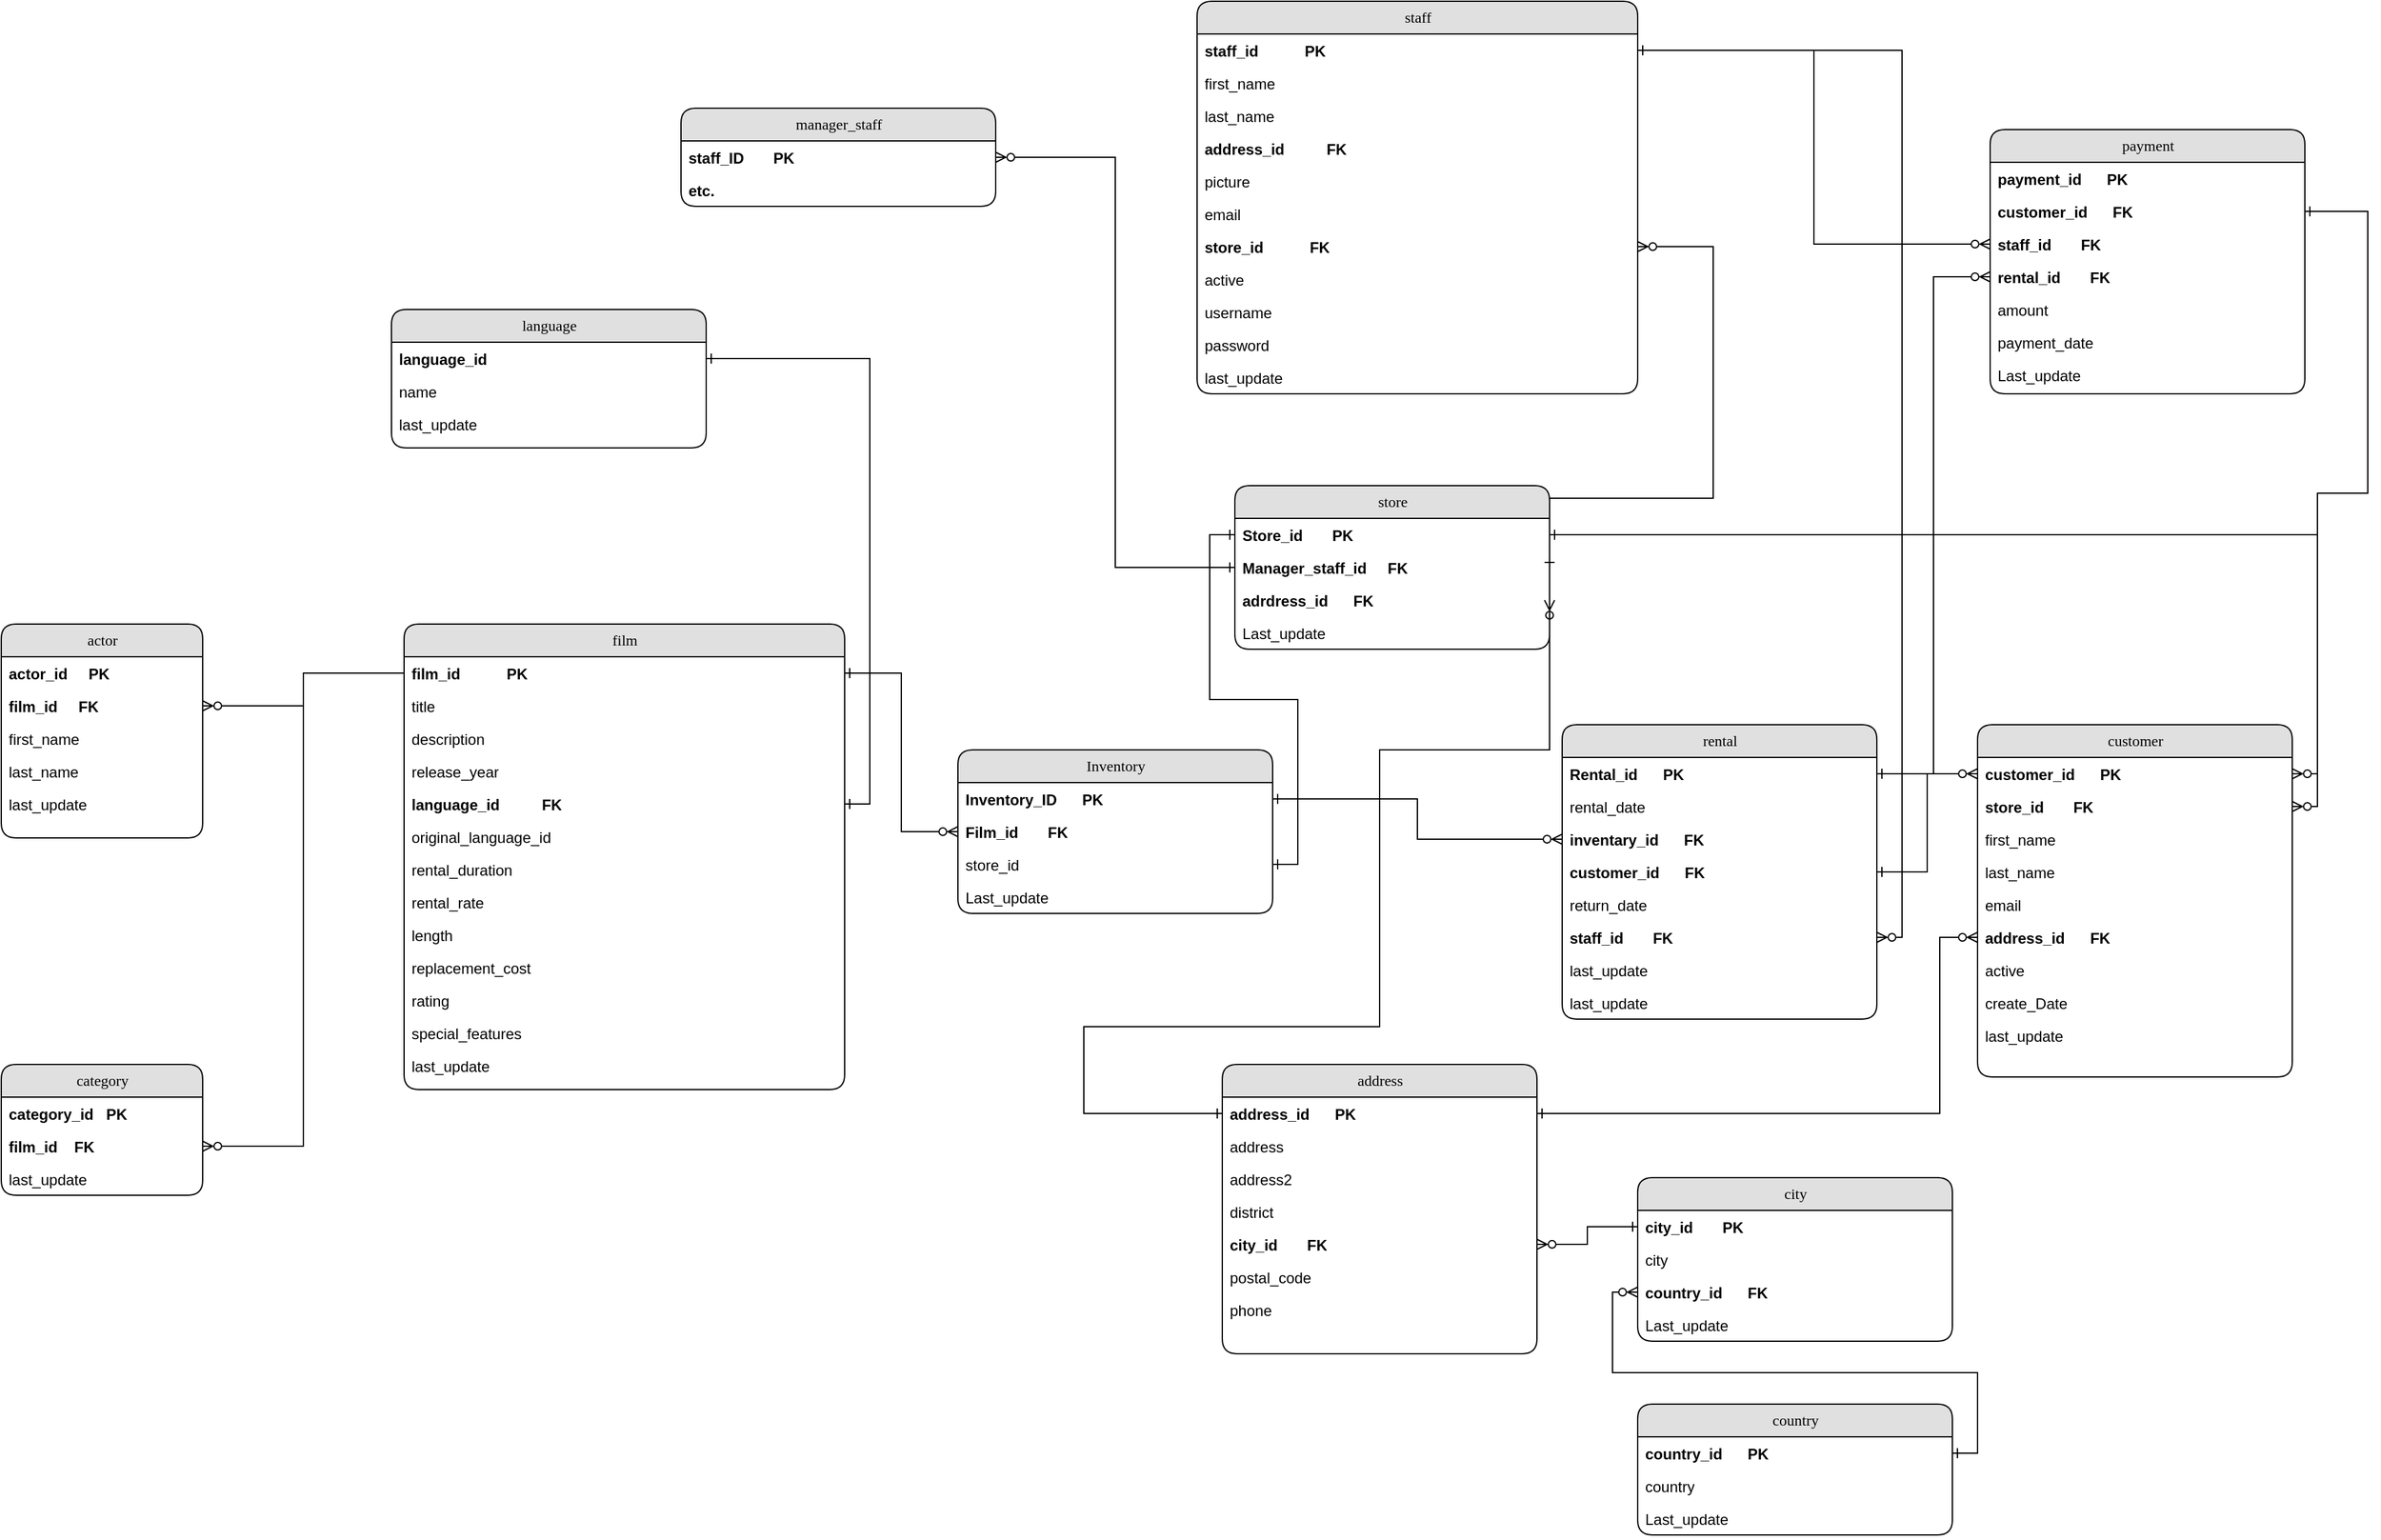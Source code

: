 <mxfile version="20.8.16" type="github">
  <diagram name="Page-1" id="b520641d-4fe3-3701-9064-5fc419738815">
    <mxGraphModel dx="3225" dy="2205" grid="1" gridSize="10" guides="1" tooltips="1" connect="1" arrows="1" fold="1" page="1" pageScale="1" pageWidth="1100" pageHeight="850" background="none" math="0" shadow="0">
      <root>
        <mxCell id="0" />
        <mxCell id="1" parent="0" />
        <mxCell id="21ea969265ad0168-6" value="actor" style="swimlane;html=1;fontStyle=0;childLayout=stackLayout;horizontal=1;startSize=26;fillColor=#e0e0e0;horizontalStack=0;resizeParent=1;resizeLast=0;collapsible=1;marginBottom=0;swimlaneFillColor=#ffffff;align=center;rounded=1;shadow=0;comic=0;labelBackgroundColor=none;strokeWidth=1;fontFamily=Verdana;fontSize=12" parent="1" vertex="1">
          <mxGeometry x="160" y="70" width="160" height="170" as="geometry" />
        </mxCell>
        <mxCell id="21ea969265ad0168-7" value="&lt;b&gt;actor_id&amp;nbsp;&lt;span style=&quot;white-space: pre;&quot;&gt;	&lt;/span&gt;&lt;span style=&quot;white-space: pre;&quot;&gt;	&lt;/span&gt;&lt;span style=&quot;white-space: pre;&quot;&gt;	&lt;/span&gt;&lt;span style=&quot;white-space: pre;&quot;&gt;	&lt;/span&gt;PK&lt;/b&gt;" style="text;html=1;strokeColor=none;fillColor=none;spacingLeft=4;spacingRight=4;whiteSpace=wrap;overflow=hidden;rotatable=0;points=[[0,0.5],[1,0.5]];portConstraint=eastwest;" parent="21ea969265ad0168-6" vertex="1">
          <mxGeometry y="26" width="160" height="26" as="geometry" />
        </mxCell>
        <mxCell id="OIL8LmWioI6IB3ABF6nL-57" value="&lt;b&gt;film_id&amp;nbsp;&lt;span style=&quot;white-space: pre;&quot;&gt;	&lt;/span&gt;&lt;span style=&quot;white-space: pre;&quot;&gt;	&lt;/span&gt;&lt;span style=&quot;white-space: pre;&quot;&gt;	&lt;span style=&quot;white-space: pre;&quot;&gt;	&lt;/span&gt;F&lt;/span&gt;K&lt;/b&gt;" style="text;html=1;strokeColor=none;fillColor=none;spacingLeft=4;spacingRight=4;whiteSpace=wrap;overflow=hidden;rotatable=0;points=[[0,0.5],[1,0.5]];portConstraint=eastwest;" vertex="1" parent="21ea969265ad0168-6">
          <mxGeometry y="52" width="160" height="26" as="geometry" />
        </mxCell>
        <mxCell id="21ea969265ad0168-8" value="first_name" style="text;html=1;strokeColor=none;fillColor=none;spacingLeft=4;spacingRight=4;whiteSpace=wrap;overflow=hidden;rotatable=0;points=[[0,0.5],[1,0.5]];portConstraint=eastwest;" parent="21ea969265ad0168-6" vertex="1">
          <mxGeometry y="78" width="160" height="26" as="geometry" />
        </mxCell>
        <mxCell id="21ea969265ad0168-9" value="last_name" style="text;html=1;strokeColor=none;fillColor=none;spacingLeft=4;spacingRight=4;whiteSpace=wrap;overflow=hidden;rotatable=0;points=[[0,0.5],[1,0.5]];portConstraint=eastwest;" parent="21ea969265ad0168-6" vertex="1">
          <mxGeometry y="104" width="160" height="26" as="geometry" />
        </mxCell>
        <mxCell id="OIL8LmWioI6IB3ABF6nL-15" value="last_update" style="text;html=1;strokeColor=none;fillColor=none;spacingLeft=4;spacingRight=4;whiteSpace=wrap;overflow=hidden;rotatable=0;points=[[0,0.5],[1,0.5]];portConstraint=eastwest;" vertex="1" parent="21ea969265ad0168-6">
          <mxGeometry y="130" width="160" height="26" as="geometry" />
        </mxCell>
        <mxCell id="OIL8LmWioI6IB3ABF6nL-21" value="category" style="swimlane;html=1;fontStyle=0;childLayout=stackLayout;horizontal=1;startSize=26;fillColor=#e0e0e0;horizontalStack=0;resizeParent=1;resizeLast=0;collapsible=1;marginBottom=0;swimlaneFillColor=#ffffff;align=center;rounded=1;shadow=0;comic=0;labelBackgroundColor=none;strokeWidth=1;fontFamily=Verdana;fontSize=12" vertex="1" parent="1">
          <mxGeometry x="160" y="420" width="160" height="104" as="geometry" />
        </mxCell>
        <mxCell id="OIL8LmWioI6IB3ABF6nL-23" value="&lt;b&gt;category_id&lt;span style=&quot;white-space: pre;&quot;&gt;	&lt;/span&gt;&lt;span style=&quot;white-space: pre;&quot;&gt;	&lt;/span&gt;&lt;span style=&quot;white-space: pre;&quot;&gt;	&lt;/span&gt;PK&lt;/b&gt;" style="text;html=1;strokeColor=none;fillColor=none;spacingLeft=4;spacingRight=4;whiteSpace=wrap;overflow=hidden;rotatable=0;points=[[0,0.5],[1,0.5]];portConstraint=eastwest;" vertex="1" parent="OIL8LmWioI6IB3ABF6nL-21">
          <mxGeometry y="26" width="160" height="26" as="geometry" />
        </mxCell>
        <mxCell id="OIL8LmWioI6IB3ABF6nL-22" value="&lt;b&gt;film_id&lt;span style=&quot;white-space: pre;&quot;&gt;	&lt;/span&gt;&lt;span style=&quot;white-space: pre;&quot;&gt;	&lt;/span&gt;&lt;span style=&quot;white-space: pre;&quot;&gt;	&lt;/span&gt;&lt;span style=&quot;white-space: pre;&quot;&gt;	&lt;/span&gt;FK&lt;/b&gt;" style="text;html=1;strokeColor=none;fillColor=none;spacingLeft=4;spacingRight=4;whiteSpace=wrap;overflow=hidden;rotatable=0;points=[[0,0.5],[1,0.5]];portConstraint=eastwest;" vertex="1" parent="OIL8LmWioI6IB3ABF6nL-21">
          <mxGeometry y="52" width="160" height="26" as="geometry" />
        </mxCell>
        <mxCell id="OIL8LmWioI6IB3ABF6nL-25" value="last_update&lt;span style=&quot;white-space: pre;&quot;&gt;	&lt;/span&gt;&lt;span style=&quot;white-space: pre;&quot;&gt;	&lt;/span&gt;&lt;span style=&quot;white-space: pre;&quot;&gt;	&lt;/span&gt;" style="text;html=1;strokeColor=none;fillColor=none;spacingLeft=4;spacingRight=4;whiteSpace=wrap;overflow=hidden;rotatable=0;points=[[0,0.5],[1,0.5]];portConstraint=eastwest;" vertex="1" parent="OIL8LmWioI6IB3ABF6nL-21">
          <mxGeometry y="78" width="160" height="26" as="geometry" />
        </mxCell>
        <mxCell id="OIL8LmWioI6IB3ABF6nL-26" value="film" style="swimlane;html=1;fontStyle=0;childLayout=stackLayout;horizontal=1;startSize=26;fillColor=#e0e0e0;horizontalStack=0;resizeParent=1;resizeLast=0;collapsible=1;marginBottom=0;swimlaneFillColor=#ffffff;align=center;rounded=1;shadow=0;comic=0;labelBackgroundColor=none;strokeWidth=1;fontFamily=Verdana;fontSize=12" vertex="1" parent="1">
          <mxGeometry x="480" y="70" width="350" height="370" as="geometry" />
        </mxCell>
        <mxCell id="OIL8LmWioI6IB3ABF6nL-27" value="&lt;b&gt;film_id&lt;span style=&quot;white-space: pre;&quot;&gt;	&lt;/span&gt;&lt;span style=&quot;white-space: pre;&quot;&gt;	&lt;/span&gt;&lt;span style=&quot;white-space: pre;&quot;&gt;	&lt;/span&gt;&lt;span style=&quot;white-space: pre;&quot;&gt;	&lt;/span&gt;&lt;span style=&quot;white-space: pre;&quot;&gt;	&lt;/span&gt;&lt;span style=&quot;white-space: pre;&quot;&gt;	&lt;/span&gt;&lt;span style=&quot;white-space: pre;&quot;&gt;	&lt;/span&gt;&lt;span style=&quot;white-space: pre;&quot;&gt;	&lt;/span&gt;&lt;span style=&quot;white-space: pre;&quot;&gt;	&lt;/span&gt;&lt;span style=&quot;white-space: pre;&quot;&gt;	&lt;/span&gt;&lt;span style=&quot;white-space: pre;&quot;&gt;	&lt;/span&gt;PK&lt;/b&gt;" style="text;html=1;strokeColor=none;fillColor=none;spacingLeft=4;spacingRight=4;whiteSpace=wrap;overflow=hidden;rotatable=0;points=[[0,0.5],[1,0.5]];portConstraint=eastwest;" vertex="1" parent="OIL8LmWioI6IB3ABF6nL-26">
          <mxGeometry y="26" width="350" height="26" as="geometry" />
        </mxCell>
        <mxCell id="OIL8LmWioI6IB3ABF6nL-33" value="title&lt;span style=&quot;white-space: pre;&quot;&gt;	&lt;/span&gt;&lt;span style=&quot;white-space: pre;&quot;&gt;	&lt;/span&gt;&lt;span style=&quot;white-space: pre;&quot;&gt;	&lt;/span&gt;&lt;span style=&quot;white-space: pre;&quot;&gt;	&lt;/span&gt;&lt;span style=&quot;white-space: pre;&quot;&gt;	&lt;/span&gt;&lt;span style=&quot;white-space: pre;&quot;&gt;	&lt;/span&gt;&lt;span style=&quot;white-space: pre;&quot;&gt;	&lt;/span&gt;&lt;span style=&quot;white-space: pre;&quot;&gt;	&lt;/span&gt;&lt;span style=&quot;white-space: pre;&quot;&gt;	&lt;/span&gt;&lt;span style=&quot;white-space: pre;&quot;&gt;	&lt;/span&gt;&lt;span style=&quot;white-space: pre;&quot;&gt;	&lt;/span&gt;" style="text;html=1;strokeColor=none;fillColor=none;spacingLeft=4;spacingRight=4;whiteSpace=wrap;overflow=hidden;rotatable=0;points=[[0,0.5],[1,0.5]];portConstraint=eastwest;" vertex="1" parent="OIL8LmWioI6IB3ABF6nL-26">
          <mxGeometry y="52" width="350" height="26" as="geometry" />
        </mxCell>
        <mxCell id="OIL8LmWioI6IB3ABF6nL-37" value="description" style="text;html=1;strokeColor=none;fillColor=none;spacingLeft=4;spacingRight=4;whiteSpace=wrap;overflow=hidden;rotatable=0;points=[[0,0.5],[1,0.5]];portConstraint=eastwest;" vertex="1" parent="OIL8LmWioI6IB3ABF6nL-26">
          <mxGeometry y="78" width="350" height="26" as="geometry" />
        </mxCell>
        <mxCell id="OIL8LmWioI6IB3ABF6nL-39" value="release_year" style="text;html=1;strokeColor=none;fillColor=none;spacingLeft=4;spacingRight=4;whiteSpace=wrap;overflow=hidden;rotatable=0;points=[[0,0.5],[1,0.5]];portConstraint=eastwest;" vertex="1" parent="OIL8LmWioI6IB3ABF6nL-26">
          <mxGeometry y="104" width="350" height="26" as="geometry" />
        </mxCell>
        <mxCell id="OIL8LmWioI6IB3ABF6nL-40" value="language_id&lt;span style=&quot;white-space: pre;&quot;&gt;	&lt;/span&gt;&lt;span style=&quot;white-space: pre;&quot;&gt;	&lt;/span&gt;&lt;span style=&quot;white-space: pre;&quot;&gt;	&lt;/span&gt;&lt;span style=&quot;white-space: pre;&quot;&gt;	&lt;/span&gt;&lt;span style=&quot;white-space: pre;&quot;&gt;	&lt;/span&gt;&lt;span style=&quot;white-space: pre;&quot;&gt;	&lt;/span&gt;&lt;span style=&quot;white-space: pre;&quot;&gt;	&lt;/span&gt;&lt;span style=&quot;white-space: pre;&quot;&gt;	&lt;/span&gt;&lt;span style=&quot;white-space: pre;&quot;&gt;	&lt;/span&gt;&lt;span style=&quot;white-space: pre;&quot;&gt;	&lt;/span&gt;FK" style="text;html=1;strokeColor=none;fillColor=none;spacingLeft=4;spacingRight=4;whiteSpace=wrap;overflow=hidden;rotatable=0;points=[[0,0.5],[1,0.5]];portConstraint=eastwest;fontStyle=1" vertex="1" parent="OIL8LmWioI6IB3ABF6nL-26">
          <mxGeometry y="130" width="350" height="26" as="geometry" />
        </mxCell>
        <mxCell id="OIL8LmWioI6IB3ABF6nL-41" value="original_language_id" style="text;html=1;strokeColor=none;fillColor=none;spacingLeft=4;spacingRight=4;whiteSpace=wrap;overflow=hidden;rotatable=0;points=[[0,0.5],[1,0.5]];portConstraint=eastwest;" vertex="1" parent="OIL8LmWioI6IB3ABF6nL-26">
          <mxGeometry y="156" width="350" height="26" as="geometry" />
        </mxCell>
        <mxCell id="OIL8LmWioI6IB3ABF6nL-42" value="rental_duration&lt;br&gt;" style="text;html=1;strokeColor=none;fillColor=none;spacingLeft=4;spacingRight=4;whiteSpace=wrap;overflow=hidden;rotatable=0;points=[[0,0.5],[1,0.5]];portConstraint=eastwest;" vertex="1" parent="OIL8LmWioI6IB3ABF6nL-26">
          <mxGeometry y="182" width="350" height="26" as="geometry" />
        </mxCell>
        <mxCell id="OIL8LmWioI6IB3ABF6nL-43" value="rental_rate" style="text;html=1;strokeColor=none;fillColor=none;spacingLeft=4;spacingRight=4;whiteSpace=wrap;overflow=hidden;rotatable=0;points=[[0,0.5],[1,0.5]];portConstraint=eastwest;" vertex="1" parent="OIL8LmWioI6IB3ABF6nL-26">
          <mxGeometry y="208" width="350" height="26" as="geometry" />
        </mxCell>
        <mxCell id="OIL8LmWioI6IB3ABF6nL-44" value="length" style="text;html=1;strokeColor=none;fillColor=none;spacingLeft=4;spacingRight=4;whiteSpace=wrap;overflow=hidden;rotatable=0;points=[[0,0.5],[1,0.5]];portConstraint=eastwest;" vertex="1" parent="OIL8LmWioI6IB3ABF6nL-26">
          <mxGeometry y="234" width="350" height="26" as="geometry" />
        </mxCell>
        <mxCell id="OIL8LmWioI6IB3ABF6nL-45" value="replacement_cost" style="text;html=1;strokeColor=none;fillColor=none;spacingLeft=4;spacingRight=4;whiteSpace=wrap;overflow=hidden;rotatable=0;points=[[0,0.5],[1,0.5]];portConstraint=eastwest;" vertex="1" parent="OIL8LmWioI6IB3ABF6nL-26">
          <mxGeometry y="260" width="350" height="26" as="geometry" />
        </mxCell>
        <mxCell id="OIL8LmWioI6IB3ABF6nL-47" value="rating" style="text;html=1;strokeColor=none;fillColor=none;spacingLeft=4;spacingRight=4;whiteSpace=wrap;overflow=hidden;rotatable=0;points=[[0,0.5],[1,0.5]];portConstraint=eastwest;" vertex="1" parent="OIL8LmWioI6IB3ABF6nL-26">
          <mxGeometry y="286" width="350" height="26" as="geometry" />
        </mxCell>
        <mxCell id="OIL8LmWioI6IB3ABF6nL-46" value="special_features" style="text;html=1;strokeColor=none;fillColor=none;spacingLeft=4;spacingRight=4;whiteSpace=wrap;overflow=hidden;rotatable=0;points=[[0,0.5],[1,0.5]];portConstraint=eastwest;" vertex="1" parent="OIL8LmWioI6IB3ABF6nL-26">
          <mxGeometry y="312" width="350" height="26" as="geometry" />
        </mxCell>
        <mxCell id="OIL8LmWioI6IB3ABF6nL-48" value="last_update" style="text;html=1;strokeColor=none;fillColor=none;spacingLeft=4;spacingRight=4;whiteSpace=wrap;overflow=hidden;rotatable=0;points=[[0,0.5],[1,0.5]];portConstraint=eastwest;" vertex="1" parent="OIL8LmWioI6IB3ABF6nL-26">
          <mxGeometry y="338" width="350" height="26" as="geometry" />
        </mxCell>
        <mxCell id="OIL8LmWioI6IB3ABF6nL-58" style="edgeStyle=orthogonalEdgeStyle;rounded=0;orthogonalLoop=1;jettySize=auto;html=1;entryX=1;entryY=0.5;entryDx=0;entryDy=0;endArrow=ERzeroToMany;endFill=0;" edge="1" parent="1" source="OIL8LmWioI6IB3ABF6nL-27" target="OIL8LmWioI6IB3ABF6nL-57">
          <mxGeometry relative="1" as="geometry">
            <mxPoint x="330" y="135" as="targetPoint" />
          </mxGeometry>
        </mxCell>
        <mxCell id="OIL8LmWioI6IB3ABF6nL-59" style="edgeStyle=orthogonalEdgeStyle;rounded=0;orthogonalLoop=1;jettySize=auto;html=1;entryX=1;entryY=0.5;entryDx=0;entryDy=0;endArrow=ERzeroToMany;endFill=0;" edge="1" parent="1" source="OIL8LmWioI6IB3ABF6nL-27" target="OIL8LmWioI6IB3ABF6nL-22">
          <mxGeometry relative="1" as="geometry" />
        </mxCell>
        <mxCell id="OIL8LmWioI6IB3ABF6nL-61" value="language" style="swimlane;html=1;fontStyle=0;childLayout=stackLayout;horizontal=1;startSize=26;fillColor=#e0e0e0;horizontalStack=0;resizeParent=1;resizeLast=0;collapsible=1;marginBottom=0;swimlaneFillColor=#ffffff;align=center;rounded=1;shadow=0;comic=0;labelBackgroundColor=none;strokeWidth=1;fontFamily=Verdana;fontSize=12" vertex="1" parent="1">
          <mxGeometry x="470" y="-180" width="250" height="110" as="geometry" />
        </mxCell>
        <mxCell id="OIL8LmWioI6IB3ABF6nL-62" value="&lt;b&gt;language_id&lt;/b&gt;" style="text;html=1;strokeColor=none;fillColor=none;spacingLeft=4;spacingRight=4;whiteSpace=wrap;overflow=hidden;rotatable=0;points=[[0,0.5],[1,0.5]];portConstraint=eastwest;" vertex="1" parent="OIL8LmWioI6IB3ABF6nL-61">
          <mxGeometry y="26" width="250" height="26" as="geometry" />
        </mxCell>
        <mxCell id="OIL8LmWioI6IB3ABF6nL-63" value="name" style="text;html=1;strokeColor=none;fillColor=none;spacingLeft=4;spacingRight=4;whiteSpace=wrap;overflow=hidden;rotatable=0;points=[[0,0.5],[1,0.5]];portConstraint=eastwest;" vertex="1" parent="OIL8LmWioI6IB3ABF6nL-61">
          <mxGeometry y="52" width="250" height="26" as="geometry" />
        </mxCell>
        <mxCell id="OIL8LmWioI6IB3ABF6nL-64" value="last_update" style="text;html=1;strokeColor=none;fillColor=none;spacingLeft=4;spacingRight=4;whiteSpace=wrap;overflow=hidden;rotatable=0;points=[[0,0.5],[1,0.5]];portConstraint=eastwest;" vertex="1" parent="OIL8LmWioI6IB3ABF6nL-61">
          <mxGeometry y="78" width="250" height="26" as="geometry" />
        </mxCell>
        <mxCell id="OIL8LmWioI6IB3ABF6nL-65" style="edgeStyle=orthogonalEdgeStyle;rounded=0;orthogonalLoop=1;jettySize=auto;html=1;entryX=1;entryY=0.5;entryDx=0;entryDy=0;endArrow=ERone;endFill=0;startArrow=ERone;startFill=0;" edge="1" parent="1" source="OIL8LmWioI6IB3ABF6nL-62" target="OIL8LmWioI6IB3ABF6nL-40">
          <mxGeometry relative="1" as="geometry" />
        </mxCell>
        <mxCell id="OIL8LmWioI6IB3ABF6nL-66" value="Inventory" style="swimlane;html=1;fontStyle=0;childLayout=stackLayout;horizontal=1;startSize=26;fillColor=#e0e0e0;horizontalStack=0;resizeParent=1;resizeLast=0;collapsible=1;marginBottom=0;swimlaneFillColor=#ffffff;align=center;rounded=1;shadow=0;comic=0;labelBackgroundColor=none;strokeWidth=1;fontFamily=Verdana;fontSize=12" vertex="1" parent="1">
          <mxGeometry x="920" y="170" width="250" height="130" as="geometry" />
        </mxCell>
        <mxCell id="OIL8LmWioI6IB3ABF6nL-67" value="&lt;b&gt;Inventory_ID&lt;span style=&quot;white-space: pre;&quot;&gt;	&lt;/span&gt;&lt;span style=&quot;white-space: pre;&quot;&gt;	&lt;/span&gt;&lt;span style=&quot;white-space: pre;&quot;&gt;	&lt;/span&gt;&lt;span style=&quot;white-space: pre;&quot;&gt;	&lt;/span&gt;&lt;span style=&quot;white-space: pre;&quot;&gt;	&lt;/span&gt;&lt;span style=&quot;white-space: pre;&quot;&gt;	&lt;/span&gt;PK&lt;/b&gt;" style="text;html=1;strokeColor=none;fillColor=none;spacingLeft=4;spacingRight=4;whiteSpace=wrap;overflow=hidden;rotatable=0;points=[[0,0.5],[1,0.5]];portConstraint=eastwest;" vertex="1" parent="OIL8LmWioI6IB3ABF6nL-66">
          <mxGeometry y="26" width="250" height="26" as="geometry" />
        </mxCell>
        <mxCell id="OIL8LmWioI6IB3ABF6nL-68" value="Film_id&lt;span style=&quot;white-space: pre;&quot;&gt;	&lt;/span&gt;&lt;span style=&quot;white-space: pre;&quot;&gt;	&lt;/span&gt;&lt;span style=&quot;white-space: pre;&quot;&gt;	&lt;/span&gt;&lt;span style=&quot;white-space: pre;&quot;&gt;	&lt;/span&gt;&lt;span style=&quot;white-space: pre;&quot;&gt;	&lt;/span&gt;&lt;span style=&quot;white-space: pre;&quot;&gt;	&lt;/span&gt;&lt;span style=&quot;white-space: pre;&quot;&gt;	&lt;/span&gt;FK" style="text;html=1;strokeColor=none;fillColor=none;spacingLeft=4;spacingRight=4;whiteSpace=wrap;overflow=hidden;rotatable=0;points=[[0,0.5],[1,0.5]];portConstraint=eastwest;fontStyle=1" vertex="1" parent="OIL8LmWioI6IB3ABF6nL-66">
          <mxGeometry y="52" width="250" height="26" as="geometry" />
        </mxCell>
        <mxCell id="OIL8LmWioI6IB3ABF6nL-69" value="store_id" style="text;html=1;strokeColor=none;fillColor=none;spacingLeft=4;spacingRight=4;whiteSpace=wrap;overflow=hidden;rotatable=0;points=[[0,0.5],[1,0.5]];portConstraint=eastwest;" vertex="1" parent="OIL8LmWioI6IB3ABF6nL-66">
          <mxGeometry y="78" width="250" height="26" as="geometry" />
        </mxCell>
        <mxCell id="OIL8LmWioI6IB3ABF6nL-70" value="Last_update" style="text;html=1;strokeColor=none;fillColor=none;spacingLeft=4;spacingRight=4;whiteSpace=wrap;overflow=hidden;rotatable=0;points=[[0,0.5],[1,0.5]];portConstraint=eastwest;" vertex="1" parent="OIL8LmWioI6IB3ABF6nL-66">
          <mxGeometry y="104" width="250" height="26" as="geometry" />
        </mxCell>
        <mxCell id="OIL8LmWioI6IB3ABF6nL-71" style="edgeStyle=orthogonalEdgeStyle;rounded=0;orthogonalLoop=1;jettySize=auto;html=1;entryX=0;entryY=0.5;entryDx=0;entryDy=0;startArrow=ERone;startFill=0;endArrow=ERzeroToMany;endFill=0;" edge="1" parent="1" source="OIL8LmWioI6IB3ABF6nL-27" target="OIL8LmWioI6IB3ABF6nL-68">
          <mxGeometry relative="1" as="geometry" />
        </mxCell>
        <mxCell id="OIL8LmWioI6IB3ABF6nL-72" value="store" style="swimlane;html=1;fontStyle=0;childLayout=stackLayout;horizontal=1;startSize=26;fillColor=#e0e0e0;horizontalStack=0;resizeParent=1;resizeLast=0;collapsible=1;marginBottom=0;swimlaneFillColor=#ffffff;align=center;rounded=1;shadow=0;comic=0;labelBackgroundColor=none;strokeWidth=1;fontFamily=Verdana;fontSize=12" vertex="1" parent="1">
          <mxGeometry x="1140" y="-40" width="250" height="130" as="geometry" />
        </mxCell>
        <mxCell id="OIL8LmWioI6IB3ABF6nL-73" value="&lt;b&gt;Store_id&lt;span style=&quot;white-space: pre;&quot;&gt;	&lt;/span&gt;&lt;span style=&quot;white-space: pre;&quot;&gt;	&lt;/span&gt;&lt;span style=&quot;white-space: pre;&quot;&gt;	&lt;/span&gt;&lt;span style=&quot;white-space: pre;&quot;&gt;	&lt;/span&gt;&lt;span style=&quot;white-space: pre;&quot;&gt;	&lt;/span&gt;&lt;span style=&quot;white-space: pre;&quot;&gt;	&lt;/span&gt;&lt;span style=&quot;white-space: pre;&quot;&gt;	&lt;/span&gt;PK&lt;/b&gt;" style="text;html=1;strokeColor=none;fillColor=none;spacingLeft=4;spacingRight=4;whiteSpace=wrap;overflow=hidden;rotatable=0;points=[[0,0.5],[1,0.5]];portConstraint=eastwest;" vertex="1" parent="OIL8LmWioI6IB3ABF6nL-72">
          <mxGeometry y="26" width="250" height="26" as="geometry" />
        </mxCell>
        <mxCell id="OIL8LmWioI6IB3ABF6nL-74" value="Manager_staff_id&lt;span style=&quot;white-space: pre;&quot;&gt;	&lt;/span&gt;&lt;span style=&quot;white-space: pre;&quot;&gt;	&lt;/span&gt;&lt;span style=&quot;white-space: pre;&quot;&gt;	&lt;/span&gt;&lt;span style=&quot;white-space: pre;&quot;&gt;	&lt;/span&gt;&lt;span style=&quot;white-space: pre;&quot;&gt;	&lt;/span&gt;FK" style="text;html=1;strokeColor=none;fillColor=none;spacingLeft=4;spacingRight=4;whiteSpace=wrap;overflow=hidden;rotatable=0;points=[[0,0.5],[1,0.5]];portConstraint=eastwest;fontStyle=1" vertex="1" parent="OIL8LmWioI6IB3ABF6nL-72">
          <mxGeometry y="52" width="250" height="26" as="geometry" />
        </mxCell>
        <mxCell id="OIL8LmWioI6IB3ABF6nL-75" value="adrdress_id&lt;span style=&quot;white-space: pre;&quot;&gt;	&lt;/span&gt;&lt;span style=&quot;white-space: pre;&quot;&gt;	&lt;/span&gt;&lt;span style=&quot;white-space: pre;&quot;&gt;	&lt;/span&gt;&lt;span style=&quot;white-space: pre;&quot;&gt;	&lt;/span&gt;&lt;span style=&quot;white-space: pre;&quot;&gt;	&lt;/span&gt;&lt;span style=&quot;white-space: pre;&quot;&gt;	&lt;/span&gt;FK" style="text;html=1;strokeColor=none;fillColor=none;spacingLeft=4;spacingRight=4;whiteSpace=wrap;overflow=hidden;rotatable=0;points=[[0,0.5],[1,0.5]];portConstraint=eastwest;fontStyle=1" vertex="1" parent="OIL8LmWioI6IB3ABF6nL-72">
          <mxGeometry y="78" width="250" height="26" as="geometry" />
        </mxCell>
        <mxCell id="OIL8LmWioI6IB3ABF6nL-76" value="Last_update" style="text;html=1;strokeColor=none;fillColor=none;spacingLeft=4;spacingRight=4;whiteSpace=wrap;overflow=hidden;rotatable=0;points=[[0,0.5],[1,0.5]];portConstraint=eastwest;" vertex="1" parent="OIL8LmWioI6IB3ABF6nL-72">
          <mxGeometry y="104" width="250" height="26" as="geometry" />
        </mxCell>
        <mxCell id="OIL8LmWioI6IB3ABF6nL-77" style="edgeStyle=orthogonalEdgeStyle;rounded=0;orthogonalLoop=1;jettySize=auto;html=1;entryX=0;entryY=0.5;entryDx=0;entryDy=0;startArrow=ERone;startFill=0;endArrow=ERone;endFill=0;" edge="1" parent="1" source="OIL8LmWioI6IB3ABF6nL-69" target="OIL8LmWioI6IB3ABF6nL-73">
          <mxGeometry relative="1" as="geometry" />
        </mxCell>
        <mxCell id="OIL8LmWioI6IB3ABF6nL-83" value="staff" style="swimlane;html=1;fontStyle=0;childLayout=stackLayout;horizontal=1;startSize=26;fillColor=#e0e0e0;horizontalStack=0;resizeParent=1;resizeLast=0;collapsible=1;marginBottom=0;swimlaneFillColor=#ffffff;align=center;rounded=1;shadow=0;comic=0;labelBackgroundColor=none;strokeWidth=1;fontFamily=Verdana;fontSize=12" vertex="1" parent="1">
          <mxGeometry x="1110" y="-425" width="350" height="312" as="geometry" />
        </mxCell>
        <mxCell id="OIL8LmWioI6IB3ABF6nL-84" value="&lt;b&gt;staff_id&lt;span style=&quot;white-space: pre;&quot;&gt;	&lt;/span&gt;&lt;span style=&quot;white-space: pre;&quot;&gt;	&lt;/span&gt;&lt;span style=&quot;white-space: pre;&quot;&gt;	&lt;/span&gt;&lt;span style=&quot;white-space: pre;&quot;&gt;	&lt;/span&gt;&lt;span style=&quot;white-space: pre;&quot;&gt;	&lt;/span&gt;&lt;span style=&quot;white-space: pre;&quot;&gt;	&lt;/span&gt;&lt;span style=&quot;white-space: pre;&quot;&gt;	&lt;/span&gt;&lt;span style=&quot;white-space: pre;&quot;&gt;	&lt;/span&gt;&lt;span style=&quot;white-space: pre;&quot;&gt;	&lt;/span&gt;&lt;span style=&quot;white-space: pre;&quot;&gt;	&lt;/span&gt;&lt;span style=&quot;white-space: pre;&quot;&gt;	&lt;/span&gt;PK&lt;/b&gt;" style="text;html=1;strokeColor=none;fillColor=none;spacingLeft=4;spacingRight=4;whiteSpace=wrap;overflow=hidden;rotatable=0;points=[[0,0.5],[1,0.5]];portConstraint=eastwest;" vertex="1" parent="OIL8LmWioI6IB3ABF6nL-83">
          <mxGeometry y="26" width="350" height="26" as="geometry" />
        </mxCell>
        <mxCell id="OIL8LmWioI6IB3ABF6nL-85" value="first_name" style="text;html=1;strokeColor=none;fillColor=none;spacingLeft=4;spacingRight=4;whiteSpace=wrap;overflow=hidden;rotatable=0;points=[[0,0.5],[1,0.5]];portConstraint=eastwest;" vertex="1" parent="OIL8LmWioI6IB3ABF6nL-83">
          <mxGeometry y="52" width="350" height="26" as="geometry" />
        </mxCell>
        <mxCell id="OIL8LmWioI6IB3ABF6nL-86" value="last_name" style="text;html=1;strokeColor=none;fillColor=none;spacingLeft=4;spacingRight=4;whiteSpace=wrap;overflow=hidden;rotatable=0;points=[[0,0.5],[1,0.5]];portConstraint=eastwest;" vertex="1" parent="OIL8LmWioI6IB3ABF6nL-83">
          <mxGeometry y="78" width="350" height="26" as="geometry" />
        </mxCell>
        <mxCell id="OIL8LmWioI6IB3ABF6nL-87" value="address_id&lt;span style=&quot;white-space: pre;&quot;&gt;	&lt;/span&gt;&lt;span style=&quot;white-space: pre;&quot;&gt;	&lt;/span&gt;&lt;span style=&quot;white-space: pre;&quot;&gt;	&lt;/span&gt;&lt;span style=&quot;white-space: pre;&quot;&gt;	&lt;/span&gt;&lt;span style=&quot;white-space: pre;&quot;&gt;	&lt;/span&gt;&lt;span style=&quot;white-space: pre;&quot;&gt;	&lt;/span&gt;&lt;span style=&quot;white-space: pre;&quot;&gt;	&lt;/span&gt;&lt;span style=&quot;white-space: pre;&quot;&gt;	&lt;/span&gt;&lt;span style=&quot;white-space: pre;&quot;&gt;	&lt;/span&gt;&lt;span style=&quot;white-space: pre;&quot;&gt;	&lt;/span&gt;FK" style="text;html=1;strokeColor=none;fillColor=none;spacingLeft=4;spacingRight=4;whiteSpace=wrap;overflow=hidden;rotatable=0;points=[[0,0.5],[1,0.5]];portConstraint=eastwest;fontStyle=1" vertex="1" parent="OIL8LmWioI6IB3ABF6nL-83">
          <mxGeometry y="104" width="350" height="26" as="geometry" />
        </mxCell>
        <mxCell id="OIL8LmWioI6IB3ABF6nL-88" value="picture" style="text;html=1;strokeColor=none;fillColor=none;spacingLeft=4;spacingRight=4;whiteSpace=wrap;overflow=hidden;rotatable=0;points=[[0,0.5],[1,0.5]];portConstraint=eastwest;fontStyle=0" vertex="1" parent="OIL8LmWioI6IB3ABF6nL-83">
          <mxGeometry y="130" width="350" height="26" as="geometry" />
        </mxCell>
        <mxCell id="OIL8LmWioI6IB3ABF6nL-89" value="email" style="text;html=1;strokeColor=none;fillColor=none;spacingLeft=4;spacingRight=4;whiteSpace=wrap;overflow=hidden;rotatable=0;points=[[0,0.5],[1,0.5]];portConstraint=eastwest;" vertex="1" parent="OIL8LmWioI6IB3ABF6nL-83">
          <mxGeometry y="156" width="350" height="26" as="geometry" />
        </mxCell>
        <mxCell id="OIL8LmWioI6IB3ABF6nL-90" value="store_id&lt;span style=&quot;white-space: pre;&quot;&gt;	&lt;/span&gt;&lt;span style=&quot;white-space: pre;&quot;&gt;	&lt;/span&gt;&lt;span style=&quot;white-space: pre;&quot;&gt;	&lt;/span&gt;&lt;span style=&quot;white-space: pre;&quot;&gt;	&lt;/span&gt;&lt;span style=&quot;white-space: pre;&quot;&gt;	&lt;/span&gt;&lt;span style=&quot;white-space: pre;&quot;&gt;	&lt;/span&gt;&lt;span style=&quot;white-space: pre;&quot;&gt;	&lt;/span&gt;&lt;span style=&quot;white-space: pre;&quot;&gt;	&lt;/span&gt;&lt;span style=&quot;white-space: pre;&quot;&gt;	&lt;/span&gt;&lt;span style=&quot;white-space: pre;&quot;&gt;	&lt;/span&gt;&lt;span style=&quot;white-space: pre;&quot;&gt;	&lt;/span&gt;FK" style="text;html=1;strokeColor=none;fillColor=none;spacingLeft=4;spacingRight=4;whiteSpace=wrap;overflow=hidden;rotatable=0;points=[[0,0.5],[1,0.5]];portConstraint=eastwest;fontStyle=1" vertex="1" parent="OIL8LmWioI6IB3ABF6nL-83">
          <mxGeometry y="182" width="350" height="26" as="geometry" />
        </mxCell>
        <mxCell id="OIL8LmWioI6IB3ABF6nL-91" value="active" style="text;html=1;strokeColor=none;fillColor=none;spacingLeft=4;spacingRight=4;whiteSpace=wrap;overflow=hidden;rotatable=0;points=[[0,0.5],[1,0.5]];portConstraint=eastwest;" vertex="1" parent="OIL8LmWioI6IB3ABF6nL-83">
          <mxGeometry y="208" width="350" height="26" as="geometry" />
        </mxCell>
        <mxCell id="OIL8LmWioI6IB3ABF6nL-92" value="username" style="text;html=1;strokeColor=none;fillColor=none;spacingLeft=4;spacingRight=4;whiteSpace=wrap;overflow=hidden;rotatable=0;points=[[0,0.5],[1,0.5]];portConstraint=eastwest;" vertex="1" parent="OIL8LmWioI6IB3ABF6nL-83">
          <mxGeometry y="234" width="350" height="26" as="geometry" />
        </mxCell>
        <mxCell id="OIL8LmWioI6IB3ABF6nL-93" value="password" style="text;html=1;strokeColor=none;fillColor=none;spacingLeft=4;spacingRight=4;whiteSpace=wrap;overflow=hidden;rotatable=0;points=[[0,0.5],[1,0.5]];portConstraint=eastwest;" vertex="1" parent="OIL8LmWioI6IB3ABF6nL-83">
          <mxGeometry y="260" width="350" height="26" as="geometry" />
        </mxCell>
        <mxCell id="OIL8LmWioI6IB3ABF6nL-96" value="last_update" style="text;html=1;strokeColor=none;fillColor=none;spacingLeft=4;spacingRight=4;whiteSpace=wrap;overflow=hidden;rotatable=0;points=[[0,0.5],[1,0.5]];portConstraint=eastwest;" vertex="1" parent="OIL8LmWioI6IB3ABF6nL-83">
          <mxGeometry y="286" width="350" height="26" as="geometry" />
        </mxCell>
        <mxCell id="OIL8LmWioI6IB3ABF6nL-97" style="edgeStyle=orthogonalEdgeStyle;rounded=0;orthogonalLoop=1;jettySize=auto;html=1;entryX=1;entryY=0.5;entryDx=0;entryDy=0;startArrow=ERone;startFill=0;endArrow=ERzeroToMany;endFill=0;exitX=1;exitY=0.5;exitDx=0;exitDy=0;" edge="1" parent="1" source="OIL8LmWioI6IB3ABF6nL-74" target="OIL8LmWioI6IB3ABF6nL-90">
          <mxGeometry relative="1" as="geometry">
            <Array as="points">
              <mxPoint x="1390" y="-30" />
              <mxPoint x="1520" y="-30" />
              <mxPoint x="1520" y="-230" />
            </Array>
          </mxGeometry>
        </mxCell>
        <mxCell id="OIL8LmWioI6IB3ABF6nL-98" value="rental" style="swimlane;html=1;fontStyle=0;childLayout=stackLayout;horizontal=1;startSize=26;fillColor=#e0e0e0;horizontalStack=0;resizeParent=1;resizeLast=0;collapsible=1;marginBottom=0;swimlaneFillColor=#ffffff;align=center;rounded=1;shadow=0;comic=0;labelBackgroundColor=none;strokeWidth=1;fontFamily=Verdana;fontSize=12" vertex="1" parent="1">
          <mxGeometry x="1400" y="150" width="250" height="234" as="geometry" />
        </mxCell>
        <mxCell id="OIL8LmWioI6IB3ABF6nL-99" value="&lt;b&gt;Rental_id&lt;span style=&quot;white-space: pre;&quot;&gt;	&lt;/span&gt;&lt;span style=&quot;white-space: pre;&quot;&gt;	&lt;/span&gt;&lt;span style=&quot;white-space: pre;&quot;&gt;	&lt;/span&gt;&lt;span style=&quot;white-space: pre;&quot;&gt;	&lt;/span&gt;&lt;span style=&quot;white-space: pre;&quot;&gt;	&lt;/span&gt;&lt;span style=&quot;white-space: pre;&quot;&gt;	&lt;/span&gt;PK&lt;/b&gt;" style="text;html=1;strokeColor=none;fillColor=none;spacingLeft=4;spacingRight=4;whiteSpace=wrap;overflow=hidden;rotatable=0;points=[[0,0.5],[1,0.5]];portConstraint=eastwest;" vertex="1" parent="OIL8LmWioI6IB3ABF6nL-98">
          <mxGeometry y="26" width="250" height="26" as="geometry" />
        </mxCell>
        <mxCell id="OIL8LmWioI6IB3ABF6nL-100" value="rental_date&lt;span style=&quot;white-space: pre;&quot;&gt;	&lt;/span&gt;" style="text;html=1;strokeColor=none;fillColor=none;spacingLeft=4;spacingRight=4;whiteSpace=wrap;overflow=hidden;rotatable=0;points=[[0,0.5],[1,0.5]];portConstraint=eastwest;fontStyle=0" vertex="1" parent="OIL8LmWioI6IB3ABF6nL-98">
          <mxGeometry y="52" width="250" height="26" as="geometry" />
        </mxCell>
        <mxCell id="OIL8LmWioI6IB3ABF6nL-101" value="inventary_id&lt;span style=&quot;white-space: pre;&quot;&gt;	&lt;/span&gt;&lt;span style=&quot;white-space: pre;&quot;&gt;	&lt;/span&gt;&lt;span style=&quot;white-space: pre;&quot;&gt;	&lt;/span&gt;&lt;span style=&quot;white-space: pre;&quot;&gt;	&lt;/span&gt;&lt;span style=&quot;white-space: pre;&quot;&gt;	&lt;/span&gt;&lt;span style=&quot;white-space: pre;&quot;&gt;	&lt;/span&gt;FK" style="text;html=1;strokeColor=none;fillColor=none;spacingLeft=4;spacingRight=4;whiteSpace=wrap;overflow=hidden;rotatable=0;points=[[0,0.5],[1,0.5]];portConstraint=eastwest;fontStyle=1" vertex="1" parent="OIL8LmWioI6IB3ABF6nL-98">
          <mxGeometry y="78" width="250" height="26" as="geometry" />
        </mxCell>
        <mxCell id="OIL8LmWioI6IB3ABF6nL-102" value="customer_id&lt;span style=&quot;white-space: pre;&quot;&gt;	&lt;/span&gt;&lt;span style=&quot;white-space: pre;&quot;&gt;	&lt;/span&gt;&lt;span style=&quot;white-space: pre;&quot;&gt;	&lt;/span&gt;&lt;span style=&quot;white-space: pre;&quot;&gt;	&lt;/span&gt;&lt;span style=&quot;white-space: pre;&quot;&gt;	&lt;/span&gt;&lt;span style=&quot;white-space: pre;&quot;&gt;	&lt;/span&gt;FK" style="text;html=1;strokeColor=none;fillColor=none;spacingLeft=4;spacingRight=4;whiteSpace=wrap;overflow=hidden;rotatable=0;points=[[0,0.5],[1,0.5]];portConstraint=eastwest;fontStyle=1" vertex="1" parent="OIL8LmWioI6IB3ABF6nL-98">
          <mxGeometry y="104" width="250" height="26" as="geometry" />
        </mxCell>
        <mxCell id="OIL8LmWioI6IB3ABF6nL-108" value="return_date" style="text;html=1;strokeColor=none;fillColor=none;spacingLeft=4;spacingRight=4;whiteSpace=wrap;overflow=hidden;rotatable=0;points=[[0,0.5],[1,0.5]];portConstraint=eastwest;fontStyle=0" vertex="1" parent="OIL8LmWioI6IB3ABF6nL-98">
          <mxGeometry y="130" width="250" height="26" as="geometry" />
        </mxCell>
        <mxCell id="OIL8LmWioI6IB3ABF6nL-109" value="staff_id&lt;span style=&quot;white-space: pre;&quot;&gt;	&lt;/span&gt;&lt;span style=&quot;white-space: pre;&quot;&gt;	&lt;/span&gt;&lt;span style=&quot;white-space: pre;&quot;&gt;	&lt;/span&gt;&lt;span style=&quot;white-space: pre;&quot;&gt;	&lt;/span&gt;&lt;span style=&quot;white-space: pre;&quot;&gt;	&lt;/span&gt;&lt;span style=&quot;white-space: pre;&quot;&gt;	&lt;/span&gt;&lt;span style=&quot;white-space: pre;&quot;&gt;	&lt;/span&gt;FK" style="text;html=1;strokeColor=none;fillColor=none;spacingLeft=4;spacingRight=4;whiteSpace=wrap;overflow=hidden;rotatable=0;points=[[0,0.5],[1,0.5]];portConstraint=eastwest;fontStyle=1" vertex="1" parent="OIL8LmWioI6IB3ABF6nL-98">
          <mxGeometry y="156" width="250" height="26" as="geometry" />
        </mxCell>
        <mxCell id="OIL8LmWioI6IB3ABF6nL-170" value="last_update" style="text;html=1;strokeColor=none;fillColor=none;spacingLeft=4;spacingRight=4;whiteSpace=wrap;overflow=hidden;rotatable=0;points=[[0,0.5],[1,0.5]];portConstraint=eastwest;fontStyle=0" vertex="1" parent="OIL8LmWioI6IB3ABF6nL-98">
          <mxGeometry y="182" width="250" height="26" as="geometry" />
        </mxCell>
        <mxCell id="OIL8LmWioI6IB3ABF6nL-110" value="last_update" style="text;html=1;strokeColor=none;fillColor=none;spacingLeft=4;spacingRight=4;whiteSpace=wrap;overflow=hidden;rotatable=0;points=[[0,0.5],[1,0.5]];portConstraint=eastwest;fontStyle=0" vertex="1" parent="OIL8LmWioI6IB3ABF6nL-98">
          <mxGeometry y="208" width="250" height="26" as="geometry" />
        </mxCell>
        <mxCell id="OIL8LmWioI6IB3ABF6nL-112" style="edgeStyle=orthogonalEdgeStyle;rounded=0;orthogonalLoop=1;jettySize=auto;html=1;entryX=0;entryY=0.5;entryDx=0;entryDy=0;startArrow=ERone;startFill=0;endArrow=ERzeroToMany;endFill=0;" edge="1" parent="1" source="OIL8LmWioI6IB3ABF6nL-67" target="OIL8LmWioI6IB3ABF6nL-101">
          <mxGeometry relative="1" as="geometry" />
        </mxCell>
        <mxCell id="OIL8LmWioI6IB3ABF6nL-113" style="edgeStyle=orthogonalEdgeStyle;rounded=0;orthogonalLoop=1;jettySize=auto;html=1;entryX=1;entryY=0.5;entryDx=0;entryDy=0;startArrow=ERone;startFill=0;endArrow=ERzeroToMany;endFill=0;" edge="1" parent="1" source="OIL8LmWioI6IB3ABF6nL-84" target="OIL8LmWioI6IB3ABF6nL-109">
          <mxGeometry relative="1" as="geometry" />
        </mxCell>
        <mxCell id="OIL8LmWioI6IB3ABF6nL-114" value="payment" style="swimlane;html=1;fontStyle=0;childLayout=stackLayout;horizontal=1;startSize=26;fillColor=#e0e0e0;horizontalStack=0;resizeParent=1;resizeLast=0;collapsible=1;marginBottom=0;swimlaneFillColor=#ffffff;align=center;rounded=1;shadow=0;comic=0;labelBackgroundColor=none;strokeWidth=1;fontFamily=Verdana;fontSize=12" vertex="1" parent="1">
          <mxGeometry x="1740" y="-323" width="250" height="210" as="geometry" />
        </mxCell>
        <mxCell id="OIL8LmWioI6IB3ABF6nL-115" value="&lt;b&gt;payment_id&lt;span style=&quot;white-space: pre;&quot;&gt;	&lt;/span&gt;&lt;span style=&quot;white-space: pre;&quot;&gt;	&lt;/span&gt;&lt;span style=&quot;white-space: pre;&quot;&gt;	&lt;/span&gt;&lt;span style=&quot;white-space: pre;&quot;&gt;	&lt;/span&gt;&lt;span style=&quot;white-space: pre;&quot;&gt;	&lt;/span&gt;&lt;span style=&quot;white-space: pre;&quot;&gt;	&lt;/span&gt;PK&lt;/b&gt;" style="text;html=1;strokeColor=none;fillColor=none;spacingLeft=4;spacingRight=4;whiteSpace=wrap;overflow=hidden;rotatable=0;points=[[0,0.5],[1,0.5]];portConstraint=eastwest;" vertex="1" parent="OIL8LmWioI6IB3ABF6nL-114">
          <mxGeometry y="26" width="250" height="26" as="geometry" />
        </mxCell>
        <mxCell id="OIL8LmWioI6IB3ABF6nL-116" value="customer_id&lt;span style=&quot;white-space: pre;&quot;&gt;	&lt;/span&gt;&lt;span style=&quot;white-space: pre;&quot;&gt;	&lt;/span&gt;&lt;span style=&quot;white-space: pre;&quot;&gt;	&lt;/span&gt;&lt;span style=&quot;white-space: pre;&quot;&gt;	&lt;/span&gt;&lt;span style=&quot;white-space: pre;&quot;&gt;	&lt;/span&gt;&lt;span style=&quot;white-space: pre;&quot;&gt;	&lt;/span&gt;FK" style="text;html=1;strokeColor=none;fillColor=none;spacingLeft=4;spacingRight=4;whiteSpace=wrap;overflow=hidden;rotatable=0;points=[[0,0.5],[1,0.5]];portConstraint=eastwest;fontStyle=1" vertex="1" parent="OIL8LmWioI6IB3ABF6nL-114">
          <mxGeometry y="52" width="250" height="26" as="geometry" />
        </mxCell>
        <mxCell id="OIL8LmWioI6IB3ABF6nL-117" value="staff_id&lt;span style=&quot;white-space: pre;&quot;&gt;	&lt;/span&gt;&lt;span style=&quot;white-space: pre;&quot;&gt;	&lt;/span&gt;&lt;span style=&quot;white-space: pre;&quot;&gt;	&lt;/span&gt;&lt;span style=&quot;white-space: pre;&quot;&gt;	&lt;/span&gt;&lt;span style=&quot;white-space: pre;&quot;&gt;	&lt;/span&gt;&lt;span style=&quot;white-space: pre;&quot;&gt;	&lt;/span&gt;&lt;span style=&quot;white-space: pre;&quot;&gt;	&lt;/span&gt;FK" style="text;html=1;strokeColor=none;fillColor=none;spacingLeft=4;spacingRight=4;whiteSpace=wrap;overflow=hidden;rotatable=0;points=[[0,0.5],[1,0.5]];portConstraint=eastwest;fontStyle=1" vertex="1" parent="OIL8LmWioI6IB3ABF6nL-114">
          <mxGeometry y="78" width="250" height="26" as="geometry" />
        </mxCell>
        <mxCell id="OIL8LmWioI6IB3ABF6nL-118" value="rental_id&lt;span style=&quot;white-space: pre;&quot;&gt;	&lt;/span&gt;&lt;span style=&quot;white-space: pre;&quot;&gt;	&lt;/span&gt;&lt;span style=&quot;white-space: pre;&quot;&gt;	&lt;/span&gt;&lt;span style=&quot;white-space: pre;&quot;&gt;	&lt;/span&gt;&lt;span style=&quot;white-space: pre;&quot;&gt;	&lt;/span&gt;&lt;span style=&quot;white-space: pre;&quot;&gt;	&lt;span style=&quot;white-space: pre;&quot;&gt;	&lt;/span&gt;F&lt;/span&gt;K" style="text;html=1;strokeColor=none;fillColor=none;spacingLeft=4;spacingRight=4;whiteSpace=wrap;overflow=hidden;rotatable=0;points=[[0,0.5],[1,0.5]];portConstraint=eastwest;fontStyle=1" vertex="1" parent="OIL8LmWioI6IB3ABF6nL-114">
          <mxGeometry y="104" width="250" height="26" as="geometry" />
        </mxCell>
        <mxCell id="OIL8LmWioI6IB3ABF6nL-119" value="amount" style="text;html=1;strokeColor=none;fillColor=none;spacingLeft=4;spacingRight=4;whiteSpace=wrap;overflow=hidden;rotatable=0;points=[[0,0.5],[1,0.5]];portConstraint=eastwest;" vertex="1" parent="OIL8LmWioI6IB3ABF6nL-114">
          <mxGeometry y="130" width="250" height="26" as="geometry" />
        </mxCell>
        <mxCell id="OIL8LmWioI6IB3ABF6nL-120" value="payment_date" style="text;html=1;strokeColor=none;fillColor=none;spacingLeft=4;spacingRight=4;whiteSpace=wrap;overflow=hidden;rotatable=0;points=[[0,0.5],[1,0.5]];portConstraint=eastwest;" vertex="1" parent="OIL8LmWioI6IB3ABF6nL-114">
          <mxGeometry y="156" width="250" height="26" as="geometry" />
        </mxCell>
        <mxCell id="OIL8LmWioI6IB3ABF6nL-121" value="Last_update" style="text;html=1;strokeColor=none;fillColor=none;spacingLeft=4;spacingRight=4;whiteSpace=wrap;overflow=hidden;rotatable=0;points=[[0,0.5],[1,0.5]];portConstraint=eastwest;" vertex="1" parent="OIL8LmWioI6IB3ABF6nL-114">
          <mxGeometry y="182" width="250" height="26" as="geometry" />
        </mxCell>
        <mxCell id="OIL8LmWioI6IB3ABF6nL-122" style="edgeStyle=orthogonalEdgeStyle;rounded=0;orthogonalLoop=1;jettySize=auto;html=1;entryX=0;entryY=0.5;entryDx=0;entryDy=0;startArrow=ERone;startFill=0;endArrow=ERzeroToMany;endFill=0;" edge="1" parent="1" source="OIL8LmWioI6IB3ABF6nL-84" target="OIL8LmWioI6IB3ABF6nL-117">
          <mxGeometry relative="1" as="geometry" />
        </mxCell>
        <mxCell id="OIL8LmWioI6IB3ABF6nL-123" style="edgeStyle=orthogonalEdgeStyle;rounded=0;orthogonalLoop=1;jettySize=auto;html=1;entryX=0;entryY=0.5;entryDx=0;entryDy=0;startArrow=ERone;startFill=0;endArrow=ERzeroToMany;endFill=0;" edge="1" parent="1" source="OIL8LmWioI6IB3ABF6nL-99" target="OIL8LmWioI6IB3ABF6nL-118">
          <mxGeometry relative="1" as="geometry" />
        </mxCell>
        <mxCell id="OIL8LmWioI6IB3ABF6nL-124" value="customer" style="swimlane;html=1;fontStyle=0;childLayout=stackLayout;horizontal=1;startSize=26;fillColor=#e0e0e0;horizontalStack=0;resizeParent=1;resizeLast=0;collapsible=1;marginBottom=0;swimlaneFillColor=#ffffff;align=center;rounded=1;shadow=0;comic=0;labelBackgroundColor=none;strokeWidth=1;fontFamily=Verdana;fontSize=12" vertex="1" parent="1">
          <mxGeometry x="1730" y="150" width="250" height="280" as="geometry" />
        </mxCell>
        <mxCell id="OIL8LmWioI6IB3ABF6nL-125" value="&lt;b&gt;customer_id&lt;span style=&quot;white-space: pre;&quot;&gt;	&lt;/span&gt;&lt;span style=&quot;white-space: pre;&quot;&gt;	&lt;/span&gt;&lt;span style=&quot;white-space: pre;&quot;&gt;	&lt;/span&gt;&lt;span style=&quot;white-space: pre;&quot;&gt;	&lt;/span&gt;&lt;span style=&quot;white-space: pre;&quot;&gt;	&lt;/span&gt;&lt;span style=&quot;white-space: pre;&quot;&gt;	&lt;/span&gt;PK&lt;/b&gt;" style="text;html=1;strokeColor=none;fillColor=none;spacingLeft=4;spacingRight=4;whiteSpace=wrap;overflow=hidden;rotatable=0;points=[[0,0.5],[1,0.5]];portConstraint=eastwest;" vertex="1" parent="OIL8LmWioI6IB3ABF6nL-124">
          <mxGeometry y="26" width="250" height="26" as="geometry" />
        </mxCell>
        <mxCell id="OIL8LmWioI6IB3ABF6nL-126" value="store_id&lt;span style=&quot;white-space: pre;&quot;&gt;	&lt;/span&gt;&lt;span style=&quot;white-space: pre;&quot;&gt;	&lt;/span&gt;&lt;span style=&quot;white-space: pre;&quot;&gt;	&lt;/span&gt;&lt;span style=&quot;white-space: pre;&quot;&gt;	&lt;/span&gt;&lt;span style=&quot;white-space: pre;&quot;&gt;	&lt;/span&gt;&lt;span style=&quot;white-space: pre;&quot;&gt;	&lt;/span&gt;&lt;span style=&quot;white-space: pre;&quot;&gt;	&lt;/span&gt;FK" style="text;html=1;strokeColor=none;fillColor=none;spacingLeft=4;spacingRight=4;whiteSpace=wrap;overflow=hidden;rotatable=0;points=[[0,0.5],[1,0.5]];portConstraint=eastwest;fontStyle=1" vertex="1" parent="OIL8LmWioI6IB3ABF6nL-124">
          <mxGeometry y="52" width="250" height="26" as="geometry" />
        </mxCell>
        <mxCell id="OIL8LmWioI6IB3ABF6nL-127" value="first_name" style="text;html=1;strokeColor=none;fillColor=none;spacingLeft=4;spacingRight=4;whiteSpace=wrap;overflow=hidden;rotatable=0;points=[[0,0.5],[1,0.5]];portConstraint=eastwest;fontStyle=0" vertex="1" parent="OIL8LmWioI6IB3ABF6nL-124">
          <mxGeometry y="78" width="250" height="26" as="geometry" />
        </mxCell>
        <mxCell id="OIL8LmWioI6IB3ABF6nL-128" value="last_name" style="text;html=1;strokeColor=none;fillColor=none;spacingLeft=4;spacingRight=4;whiteSpace=wrap;overflow=hidden;rotatable=0;points=[[0,0.5],[1,0.5]];portConstraint=eastwest;fontStyle=0" vertex="1" parent="OIL8LmWioI6IB3ABF6nL-124">
          <mxGeometry y="104" width="250" height="26" as="geometry" />
        </mxCell>
        <mxCell id="OIL8LmWioI6IB3ABF6nL-129" value="email" style="text;html=1;strokeColor=none;fillColor=none;spacingLeft=4;spacingRight=4;whiteSpace=wrap;overflow=hidden;rotatable=0;points=[[0,0.5],[1,0.5]];portConstraint=eastwest;fontStyle=0" vertex="1" parent="OIL8LmWioI6IB3ABF6nL-124">
          <mxGeometry y="130" width="250" height="26" as="geometry" />
        </mxCell>
        <mxCell id="OIL8LmWioI6IB3ABF6nL-130" value="address_id&lt;span style=&quot;white-space: pre;&quot;&gt;	&lt;/span&gt;&lt;span style=&quot;white-space: pre;&quot;&gt;	&lt;/span&gt;&lt;span style=&quot;white-space: pre;&quot;&gt;	&lt;/span&gt;&lt;span style=&quot;white-space: pre;&quot;&gt;	&lt;/span&gt;&lt;span style=&quot;white-space: pre;&quot;&gt;	&lt;/span&gt;&lt;span style=&quot;white-space: pre;&quot;&gt;	&lt;/span&gt;FK" style="text;html=1;strokeColor=none;fillColor=none;spacingLeft=4;spacingRight=4;whiteSpace=wrap;overflow=hidden;rotatable=0;points=[[0,0.5],[1,0.5]];portConstraint=eastwest;fontStyle=1" vertex="1" parent="OIL8LmWioI6IB3ABF6nL-124">
          <mxGeometry y="156" width="250" height="26" as="geometry" />
        </mxCell>
        <mxCell id="OIL8LmWioI6IB3ABF6nL-131" value="active" style="text;html=1;strokeColor=none;fillColor=none;spacingLeft=4;spacingRight=4;whiteSpace=wrap;overflow=hidden;rotatable=0;points=[[0,0.5],[1,0.5]];portConstraint=eastwest;fontStyle=0" vertex="1" parent="OIL8LmWioI6IB3ABF6nL-124">
          <mxGeometry y="182" width="250" height="26" as="geometry" />
        </mxCell>
        <mxCell id="OIL8LmWioI6IB3ABF6nL-132" value="create_Date" style="text;html=1;strokeColor=none;fillColor=none;spacingLeft=4;spacingRight=4;whiteSpace=wrap;overflow=hidden;rotatable=0;points=[[0,0.5],[1,0.5]];portConstraint=eastwest;fontStyle=0" vertex="1" parent="OIL8LmWioI6IB3ABF6nL-124">
          <mxGeometry y="208" width="250" height="26" as="geometry" />
        </mxCell>
        <mxCell id="OIL8LmWioI6IB3ABF6nL-133" value="last_update" style="text;html=1;strokeColor=none;fillColor=none;spacingLeft=4;spacingRight=4;whiteSpace=wrap;overflow=hidden;rotatable=0;points=[[0,0.5],[1,0.5]];portConstraint=eastwest;fontStyle=0" vertex="1" parent="OIL8LmWioI6IB3ABF6nL-124">
          <mxGeometry y="234" width="250" height="26" as="geometry" />
        </mxCell>
        <mxCell id="OIL8LmWioI6IB3ABF6nL-135" value="address" style="swimlane;html=1;fontStyle=0;childLayout=stackLayout;horizontal=1;startSize=26;fillColor=#e0e0e0;horizontalStack=0;resizeParent=1;resizeLast=0;collapsible=1;marginBottom=0;swimlaneFillColor=#ffffff;align=center;rounded=1;shadow=0;comic=0;labelBackgroundColor=none;strokeWidth=1;fontFamily=Verdana;fontSize=12" vertex="1" parent="1">
          <mxGeometry x="1130" y="420" width="250" height="230" as="geometry" />
        </mxCell>
        <mxCell id="OIL8LmWioI6IB3ABF6nL-136" value="&lt;b&gt;address_id&lt;span style=&quot;white-space: pre;&quot;&gt;	&lt;/span&gt;&lt;span style=&quot;white-space: pre;&quot;&gt;	&lt;/span&gt;&lt;span style=&quot;white-space: pre;&quot;&gt;	&lt;/span&gt;&lt;span style=&quot;white-space: pre;&quot;&gt;	&lt;/span&gt;&lt;span style=&quot;white-space: pre;&quot;&gt;	&lt;/span&gt;&lt;span style=&quot;white-space: pre;&quot;&gt;	&lt;/span&gt;PK&lt;/b&gt;" style="text;html=1;strokeColor=none;fillColor=none;spacingLeft=4;spacingRight=4;whiteSpace=wrap;overflow=hidden;rotatable=0;points=[[0,0.5],[1,0.5]];portConstraint=eastwest;" vertex="1" parent="OIL8LmWioI6IB3ABF6nL-135">
          <mxGeometry y="26" width="250" height="26" as="geometry" />
        </mxCell>
        <mxCell id="OIL8LmWioI6IB3ABF6nL-137" value="address" style="text;html=1;strokeColor=none;fillColor=none;spacingLeft=4;spacingRight=4;whiteSpace=wrap;overflow=hidden;rotatable=0;points=[[0,0.5],[1,0.5]];portConstraint=eastwest;fontStyle=0" vertex="1" parent="OIL8LmWioI6IB3ABF6nL-135">
          <mxGeometry y="52" width="250" height="26" as="geometry" />
        </mxCell>
        <mxCell id="OIL8LmWioI6IB3ABF6nL-138" value="address2" style="text;html=1;strokeColor=none;fillColor=none;spacingLeft=4;spacingRight=4;whiteSpace=wrap;overflow=hidden;rotatable=0;points=[[0,0.5],[1,0.5]];portConstraint=eastwest;fontStyle=0" vertex="1" parent="OIL8LmWioI6IB3ABF6nL-135">
          <mxGeometry y="78" width="250" height="26" as="geometry" />
        </mxCell>
        <mxCell id="OIL8LmWioI6IB3ABF6nL-139" value="district" style="text;html=1;strokeColor=none;fillColor=none;spacingLeft=4;spacingRight=4;whiteSpace=wrap;overflow=hidden;rotatable=0;points=[[0,0.5],[1,0.5]];portConstraint=eastwest;fontStyle=0" vertex="1" parent="OIL8LmWioI6IB3ABF6nL-135">
          <mxGeometry y="104" width="250" height="26" as="geometry" />
        </mxCell>
        <mxCell id="OIL8LmWioI6IB3ABF6nL-140" value="city_id&lt;span style=&quot;white-space: pre;&quot;&gt;	&lt;/span&gt;&lt;span style=&quot;white-space: pre;&quot;&gt;	&lt;/span&gt;&lt;span style=&quot;white-space: pre;&quot;&gt;	&lt;/span&gt;&lt;span style=&quot;white-space: pre;&quot;&gt;	&lt;/span&gt;&lt;span style=&quot;white-space: pre;&quot;&gt;	&lt;/span&gt;&lt;span style=&quot;white-space: pre;&quot;&gt;	&lt;/span&gt;&lt;span style=&quot;white-space: pre;&quot;&gt;	&lt;/span&gt;FK" style="text;html=1;strokeColor=none;fillColor=none;spacingLeft=4;spacingRight=4;whiteSpace=wrap;overflow=hidden;rotatable=0;points=[[0,0.5],[1,0.5]];portConstraint=eastwest;fontStyle=1" vertex="1" parent="OIL8LmWioI6IB3ABF6nL-135">
          <mxGeometry y="130" width="250" height="26" as="geometry" />
        </mxCell>
        <mxCell id="OIL8LmWioI6IB3ABF6nL-141" value="postal_code" style="text;html=1;strokeColor=none;fillColor=none;spacingLeft=4;spacingRight=4;whiteSpace=wrap;overflow=hidden;rotatable=0;points=[[0,0.5],[1,0.5]];portConstraint=eastwest;fontStyle=0" vertex="1" parent="OIL8LmWioI6IB3ABF6nL-135">
          <mxGeometry y="156" width="250" height="26" as="geometry" />
        </mxCell>
        <mxCell id="OIL8LmWioI6IB3ABF6nL-142" value="phone" style="text;html=1;strokeColor=none;fillColor=none;spacingLeft=4;spacingRight=4;whiteSpace=wrap;overflow=hidden;rotatable=0;points=[[0,0.5],[1,0.5]];portConstraint=eastwest;fontStyle=0" vertex="1" parent="OIL8LmWioI6IB3ABF6nL-135">
          <mxGeometry y="182" width="250" height="26" as="geometry" />
        </mxCell>
        <mxCell id="OIL8LmWioI6IB3ABF6nL-144" style="edgeStyle=orthogonalEdgeStyle;rounded=0;orthogonalLoop=1;jettySize=auto;html=1;entryX=1;entryY=0.5;entryDx=0;entryDy=0;startArrow=ERone;startFill=0;endArrow=ERzeroToMany;endFill=0;exitX=0;exitY=0.5;exitDx=0;exitDy=0;" edge="1" parent="1" source="OIL8LmWioI6IB3ABF6nL-136" target="OIL8LmWioI6IB3ABF6nL-75">
          <mxGeometry relative="1" as="geometry">
            <Array as="points">
              <mxPoint x="1020" y="459" />
              <mxPoint x="1020" y="390" />
              <mxPoint x="1255" y="390" />
              <mxPoint x="1255" y="170" />
              <mxPoint x="1390" y="170" />
            </Array>
          </mxGeometry>
        </mxCell>
        <mxCell id="OIL8LmWioI6IB3ABF6nL-145" value="city" style="swimlane;html=1;fontStyle=0;childLayout=stackLayout;horizontal=1;startSize=26;fillColor=#e0e0e0;horizontalStack=0;resizeParent=1;resizeLast=0;collapsible=1;marginBottom=0;swimlaneFillColor=#ffffff;align=center;rounded=1;shadow=0;comic=0;labelBackgroundColor=none;strokeWidth=1;fontFamily=Verdana;fontSize=12" vertex="1" parent="1">
          <mxGeometry x="1460" y="510" width="250" height="130" as="geometry" />
        </mxCell>
        <mxCell id="OIL8LmWioI6IB3ABF6nL-146" value="&lt;b&gt;city_id&lt;span style=&quot;white-space: pre;&quot;&gt;	&lt;/span&gt;&lt;span style=&quot;white-space: pre;&quot;&gt;	&lt;/span&gt;&lt;span style=&quot;white-space: pre;&quot;&gt;	&lt;/span&gt;&lt;span style=&quot;white-space: pre;&quot;&gt;	&lt;/span&gt;&lt;span style=&quot;white-space: pre;&quot;&gt;	&lt;/span&gt;&lt;span style=&quot;white-space: pre;&quot;&gt;	&lt;/span&gt;&lt;span style=&quot;white-space: pre;&quot;&gt;	&lt;/span&gt;PK&lt;/b&gt;" style="text;html=1;strokeColor=none;fillColor=none;spacingLeft=4;spacingRight=4;whiteSpace=wrap;overflow=hidden;rotatable=0;points=[[0,0.5],[1,0.5]];portConstraint=eastwest;" vertex="1" parent="OIL8LmWioI6IB3ABF6nL-145">
          <mxGeometry y="26" width="250" height="26" as="geometry" />
        </mxCell>
        <mxCell id="OIL8LmWioI6IB3ABF6nL-147" value="city" style="text;html=1;strokeColor=none;fillColor=none;spacingLeft=4;spacingRight=4;whiteSpace=wrap;overflow=hidden;rotatable=0;points=[[0,0.5],[1,0.5]];portConstraint=eastwest;fontStyle=0" vertex="1" parent="OIL8LmWioI6IB3ABF6nL-145">
          <mxGeometry y="52" width="250" height="26" as="geometry" />
        </mxCell>
        <mxCell id="OIL8LmWioI6IB3ABF6nL-148" value="country_id&lt;span style=&quot;white-space: pre;&quot;&gt;	&lt;/span&gt;&lt;span style=&quot;white-space: pre;&quot;&gt;	&lt;/span&gt;&lt;span style=&quot;white-space: pre;&quot;&gt;	&lt;/span&gt;&lt;span style=&quot;white-space: pre;&quot;&gt;	&lt;/span&gt;&lt;span style=&quot;white-space: pre;&quot;&gt;	&lt;/span&gt;&lt;span style=&quot;white-space: pre;&quot;&gt;	&lt;/span&gt;FK" style="text;html=1;strokeColor=none;fillColor=none;spacingLeft=4;spacingRight=4;whiteSpace=wrap;overflow=hidden;rotatable=0;points=[[0,0.5],[1,0.5]];portConstraint=eastwest;fontStyle=1" vertex="1" parent="OIL8LmWioI6IB3ABF6nL-145">
          <mxGeometry y="78" width="250" height="26" as="geometry" />
        </mxCell>
        <mxCell id="OIL8LmWioI6IB3ABF6nL-149" value="Last_update" style="text;html=1;strokeColor=none;fillColor=none;spacingLeft=4;spacingRight=4;whiteSpace=wrap;overflow=hidden;rotatable=0;points=[[0,0.5],[1,0.5]];portConstraint=eastwest;" vertex="1" parent="OIL8LmWioI6IB3ABF6nL-145">
          <mxGeometry y="104" width="250" height="26" as="geometry" />
        </mxCell>
        <mxCell id="OIL8LmWioI6IB3ABF6nL-150" style="edgeStyle=orthogonalEdgeStyle;rounded=0;orthogonalLoop=1;jettySize=auto;html=1;entryX=0;entryY=0.5;entryDx=0;entryDy=0;startArrow=ERzeroToMany;startFill=0;endArrow=ERone;endFill=0;" edge="1" parent="1" source="OIL8LmWioI6IB3ABF6nL-140" target="OIL8LmWioI6IB3ABF6nL-146">
          <mxGeometry relative="1" as="geometry" />
        </mxCell>
        <mxCell id="OIL8LmWioI6IB3ABF6nL-151" value="country" style="swimlane;html=1;fontStyle=0;childLayout=stackLayout;horizontal=1;startSize=26;fillColor=#e0e0e0;horizontalStack=0;resizeParent=1;resizeLast=0;collapsible=1;marginBottom=0;swimlaneFillColor=#ffffff;align=center;rounded=1;shadow=0;comic=0;labelBackgroundColor=none;strokeWidth=1;fontFamily=Verdana;fontSize=12" vertex="1" parent="1">
          <mxGeometry x="1460" y="690" width="250" height="104" as="geometry" />
        </mxCell>
        <mxCell id="OIL8LmWioI6IB3ABF6nL-152" value="&lt;b&gt;country_id&lt;span style=&quot;white-space: pre;&quot;&gt;	&lt;/span&gt;&lt;span style=&quot;white-space: pre;&quot;&gt;	&lt;/span&gt;&lt;span style=&quot;white-space: pre;&quot;&gt;	&lt;/span&gt;&lt;span style=&quot;white-space: pre;&quot;&gt;	&lt;/span&gt;&lt;span style=&quot;white-space: pre;&quot;&gt;	&lt;/span&gt;&lt;span style=&quot;white-space: pre;&quot;&gt;	&lt;/span&gt;PK&lt;/b&gt;" style="text;html=1;strokeColor=none;fillColor=none;spacingLeft=4;spacingRight=4;whiteSpace=wrap;overflow=hidden;rotatable=0;points=[[0,0.5],[1,0.5]];portConstraint=eastwest;" vertex="1" parent="OIL8LmWioI6IB3ABF6nL-151">
          <mxGeometry y="26" width="250" height="26" as="geometry" />
        </mxCell>
        <mxCell id="OIL8LmWioI6IB3ABF6nL-153" value="country" style="text;html=1;strokeColor=none;fillColor=none;spacingLeft=4;spacingRight=4;whiteSpace=wrap;overflow=hidden;rotatable=0;points=[[0,0.5],[1,0.5]];portConstraint=eastwest;fontStyle=0" vertex="1" parent="OIL8LmWioI6IB3ABF6nL-151">
          <mxGeometry y="52" width="250" height="26" as="geometry" />
        </mxCell>
        <mxCell id="OIL8LmWioI6IB3ABF6nL-155" value="Last_update" style="text;html=1;strokeColor=none;fillColor=none;spacingLeft=4;spacingRight=4;whiteSpace=wrap;overflow=hidden;rotatable=0;points=[[0,0.5],[1,0.5]];portConstraint=eastwest;" vertex="1" parent="OIL8LmWioI6IB3ABF6nL-151">
          <mxGeometry y="78" width="250" height="26" as="geometry" />
        </mxCell>
        <mxCell id="OIL8LmWioI6IB3ABF6nL-156" style="edgeStyle=orthogonalEdgeStyle;rounded=0;orthogonalLoop=1;jettySize=auto;html=1;entryX=1;entryY=0.5;entryDx=0;entryDy=0;startArrow=ERzeroToMany;startFill=0;endArrow=ERone;endFill=0;" edge="1" parent="1" source="OIL8LmWioI6IB3ABF6nL-148" target="OIL8LmWioI6IB3ABF6nL-152">
          <mxGeometry relative="1" as="geometry" />
        </mxCell>
        <mxCell id="OIL8LmWioI6IB3ABF6nL-158" style="edgeStyle=orthogonalEdgeStyle;rounded=0;orthogonalLoop=1;jettySize=auto;html=1;entryX=0;entryY=0.5;entryDx=0;entryDy=0;startArrow=ERone;startFill=0;endArrow=ERzeroToMany;endFill=0;" edge="1" parent="1" source="OIL8LmWioI6IB3ABF6nL-136" target="OIL8LmWioI6IB3ABF6nL-130">
          <mxGeometry relative="1" as="geometry">
            <Array as="points">
              <mxPoint x="1700" y="459" />
              <mxPoint x="1700" y="319" />
            </Array>
          </mxGeometry>
        </mxCell>
        <mxCell id="OIL8LmWioI6IB3ABF6nL-159" style="edgeStyle=orthogonalEdgeStyle;rounded=0;orthogonalLoop=1;jettySize=auto;html=1;entryX=1;entryY=0.5;entryDx=0;entryDy=0;startArrow=ERone;startFill=0;endArrow=ERzeroToMany;endFill=0;" edge="1" parent="1" source="OIL8LmWioI6IB3ABF6nL-116" target="OIL8LmWioI6IB3ABF6nL-125">
          <mxGeometry relative="1" as="geometry">
            <Array as="points">
              <mxPoint x="2040" y="-258" />
              <mxPoint x="2040" y="-34" />
              <mxPoint x="2000" y="-34" />
              <mxPoint x="2000" y="189" />
            </Array>
          </mxGeometry>
        </mxCell>
        <mxCell id="OIL8LmWioI6IB3ABF6nL-160" style="edgeStyle=orthogonalEdgeStyle;rounded=0;orthogonalLoop=1;jettySize=auto;html=1;entryX=1;entryY=0.5;entryDx=0;entryDy=0;startArrow=ERone;startFill=0;endArrow=ERzeroToMany;endFill=0;" edge="1" parent="1" source="OIL8LmWioI6IB3ABF6nL-73" target="OIL8LmWioI6IB3ABF6nL-126">
          <mxGeometry relative="1" as="geometry" />
        </mxCell>
        <mxCell id="OIL8LmWioI6IB3ABF6nL-162" value="manager_staff" style="swimlane;html=1;fontStyle=0;childLayout=stackLayout;horizontal=1;startSize=26;fillColor=#e0e0e0;horizontalStack=0;resizeParent=1;resizeLast=0;collapsible=1;marginBottom=0;swimlaneFillColor=#ffffff;align=center;rounded=1;shadow=0;comic=0;labelBackgroundColor=none;strokeWidth=1;fontFamily=Verdana;fontSize=12" vertex="1" parent="1">
          <mxGeometry x="700" y="-340" width="250" height="78" as="geometry" />
        </mxCell>
        <mxCell id="OIL8LmWioI6IB3ABF6nL-163" value="&lt;b&gt;staff_ID&lt;span style=&quot;white-space: pre;&quot;&gt;	&lt;/span&gt;&lt;span style=&quot;white-space: pre;&quot;&gt;	&lt;span style=&quot;white-space: pre;&quot;&gt;	&lt;/span&gt;&lt;/span&gt;&lt;span style=&quot;white-space: pre;&quot;&gt;	&lt;/span&gt;&lt;span style=&quot;white-space: pre;&quot;&gt;	&lt;/span&gt;&lt;span style=&quot;white-space: pre;&quot;&gt;	&lt;/span&gt;&lt;span style=&quot;white-space: pre;&quot;&gt;	&lt;/span&gt;PK&lt;/b&gt;" style="text;html=1;strokeColor=none;fillColor=none;spacingLeft=4;spacingRight=4;whiteSpace=wrap;overflow=hidden;rotatable=0;points=[[0,0.5],[1,0.5]];portConstraint=eastwest;" vertex="1" parent="OIL8LmWioI6IB3ABF6nL-162">
          <mxGeometry y="26" width="250" height="26" as="geometry" />
        </mxCell>
        <mxCell id="OIL8LmWioI6IB3ABF6nL-164" value="etc." style="text;html=1;strokeColor=none;fillColor=none;spacingLeft=4;spacingRight=4;whiteSpace=wrap;overflow=hidden;rotatable=0;points=[[0,0.5],[1,0.5]];portConstraint=eastwest;fontStyle=1" vertex="1" parent="OIL8LmWioI6IB3ABF6nL-162">
          <mxGeometry y="52" width="250" height="26" as="geometry" />
        </mxCell>
        <mxCell id="OIL8LmWioI6IB3ABF6nL-167" style="edgeStyle=orthogonalEdgeStyle;rounded=0;orthogonalLoop=1;jettySize=auto;html=1;entryX=1;entryY=0.5;entryDx=0;entryDy=0;startArrow=ERone;startFill=0;endArrow=ERzeroToMany;endFill=0;" edge="1" parent="1" source="OIL8LmWioI6IB3ABF6nL-74" target="OIL8LmWioI6IB3ABF6nL-163">
          <mxGeometry relative="1" as="geometry" />
        </mxCell>
        <mxCell id="OIL8LmWioI6IB3ABF6nL-168" style="edgeStyle=orthogonalEdgeStyle;rounded=0;orthogonalLoop=1;jettySize=auto;html=1;entryX=0;entryY=0.5;entryDx=0;entryDy=0;startArrow=ERone;startFill=0;endArrow=ERzeroToMany;endFill=0;" edge="1" parent="1" source="OIL8LmWioI6IB3ABF6nL-102" target="OIL8LmWioI6IB3ABF6nL-125">
          <mxGeometry relative="1" as="geometry" />
        </mxCell>
      </root>
    </mxGraphModel>
  </diagram>
</mxfile>

